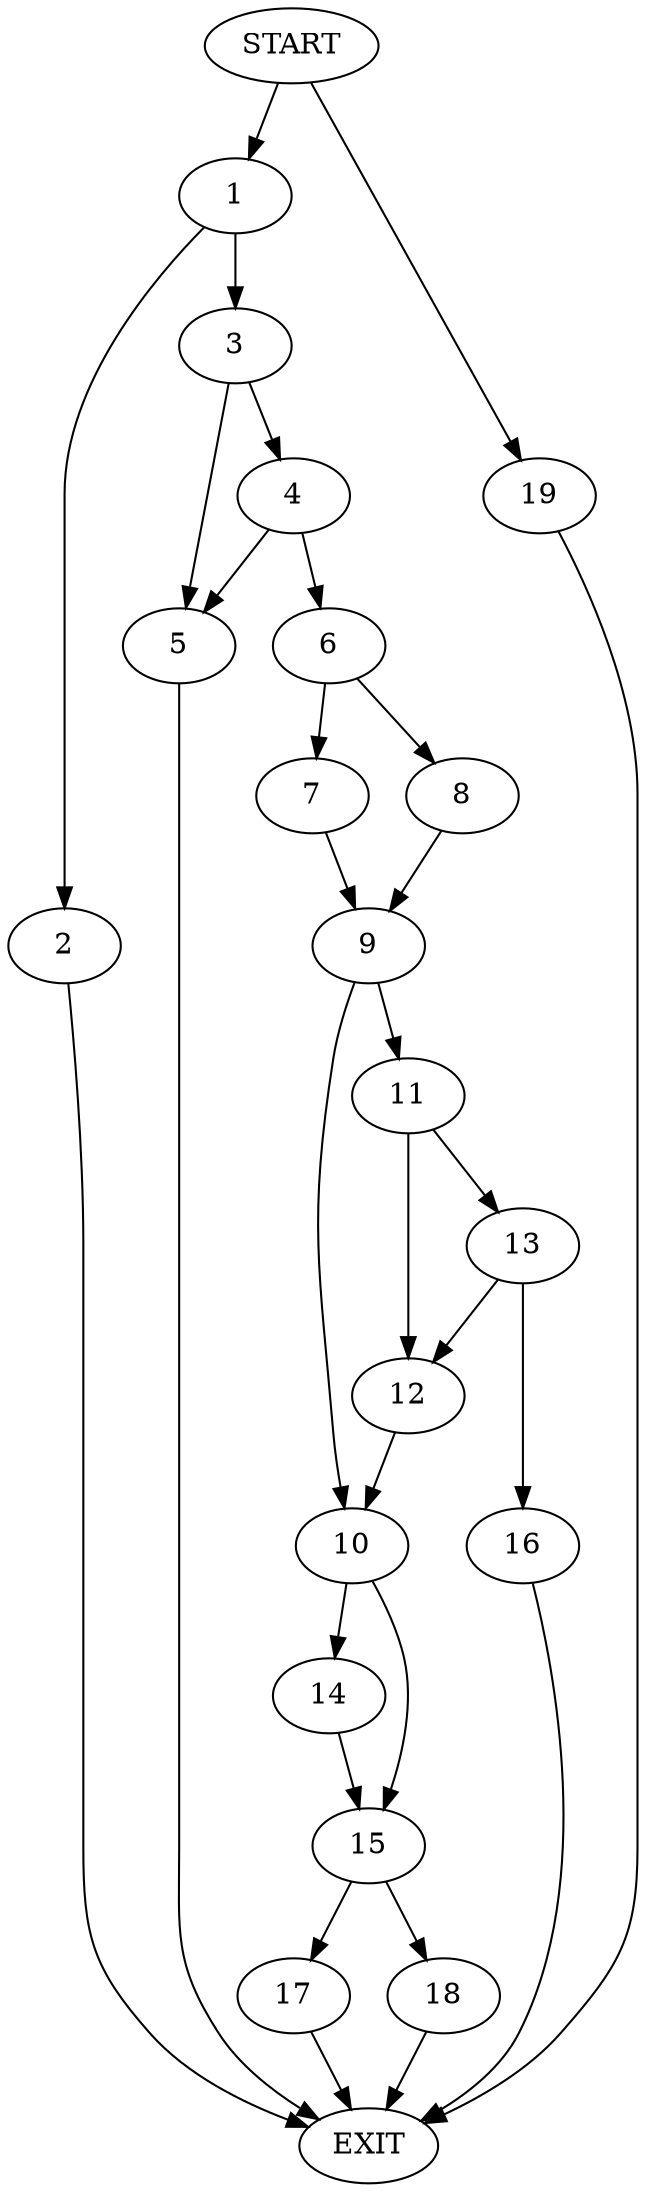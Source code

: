 digraph {
0 [label="START"]
20 [label="EXIT"]
0 -> 1
1 -> 2
1 -> 3
3 -> 4
3 -> 5
2 -> 20
4 -> 6
4 -> 5
5 -> 20
6 -> 7
6 -> 8
8 -> 9
7 -> 9
9 -> 10
9 -> 11
11 -> 12
11 -> 13
10 -> 14
10 -> 15
12 -> 10
13 -> 16
13 -> 12
16 -> 20
15 -> 17
15 -> 18
14 -> 15
17 -> 20
18 -> 20
0 -> 19
19 -> 20
}
